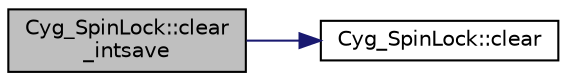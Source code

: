 digraph "Cyg_SpinLock::clear_intsave"
{
  edge [fontname="Helvetica",fontsize="10",labelfontname="Helvetica",labelfontsize="10"];
  node [fontname="Helvetica",fontsize="10",shape=record];
  rankdir="LR";
  Node1 [label="Cyg_SpinLock::clear\l_intsave",height=0.2,width=0.4,color="black", fillcolor="grey75", style="filled" fontcolor="black"];
  Node1 -> Node2 [color="midnightblue",fontsize="10",style="solid",fontname="Helvetica"];
  Node2 [label="Cyg_SpinLock::clear",height=0.2,width=0.4,color="black", fillcolor="white", style="filled",URL="$class_cyg___spin_lock.html#a20354ae0d8408eb458c6607f91aff2d8"];
}
